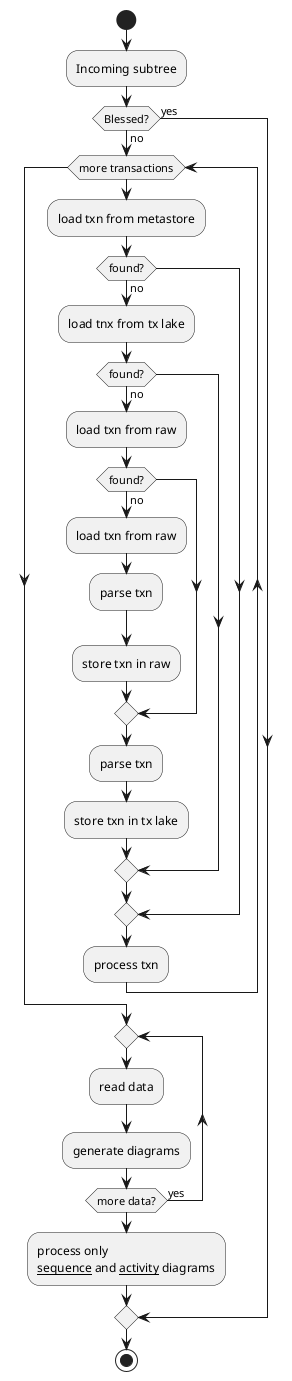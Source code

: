 @startuml Flow

start
:Incoming subtree;
if (Blessed?) then (yes)

else (no)
  While (more transactions)
    :load txn from metastore;
    if (found?) then (no)
      :load tnx from tx lake;
      if (found?) then (no)
        :load txn from raw;
        if (found?) then (no)
          :load txn from raw;
          :parse txn;
          :store txn in raw;
        endif
        :parse txn;
        :store txn in tx lake;
      endif
    endif
    :process txn;

  endwhile
  repeat
    :read data;
    :generate diagrams;
  repeat while (more data?) is (yes)
    :process only
  __sequence__ and __activity__ diagrams;
endif

stop

@enduml
